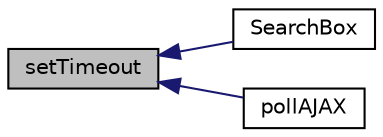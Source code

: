 digraph "setTimeout"
{
  edge [fontname="Helvetica",fontsize="10",labelfontname="Helvetica",labelfontsize="10"];
  node [fontname="Helvetica",fontsize="10",shape=record];
  rankdir="LR";
  Node1 [label="setTimeout",height=0.2,width=0.4,color="black", fillcolor="grey75", style="filled", fontcolor="black"];
  Node1 -> Node2 [dir="back",color="midnightblue",fontsize="10",style="solid",fontname="Helvetica"];
  Node2 [label="SearchBox",height=0.2,width=0.4,color="black", fillcolor="white", style="filled",URL="$search_8js.html#a52066106482f8136aa9e0ec859e8188f"];
  Node1 -> Node3 [dir="back",color="midnightblue",fontsize="10",style="solid",fontname="Helvetica"];
  Node3 [label="pollAJAX",height=0.2,width=0.4,color="black", fillcolor="white", style="filled",URL="$mchp_8js.html#aaaa28f245befd91b8c593f3635c61820"];
}
